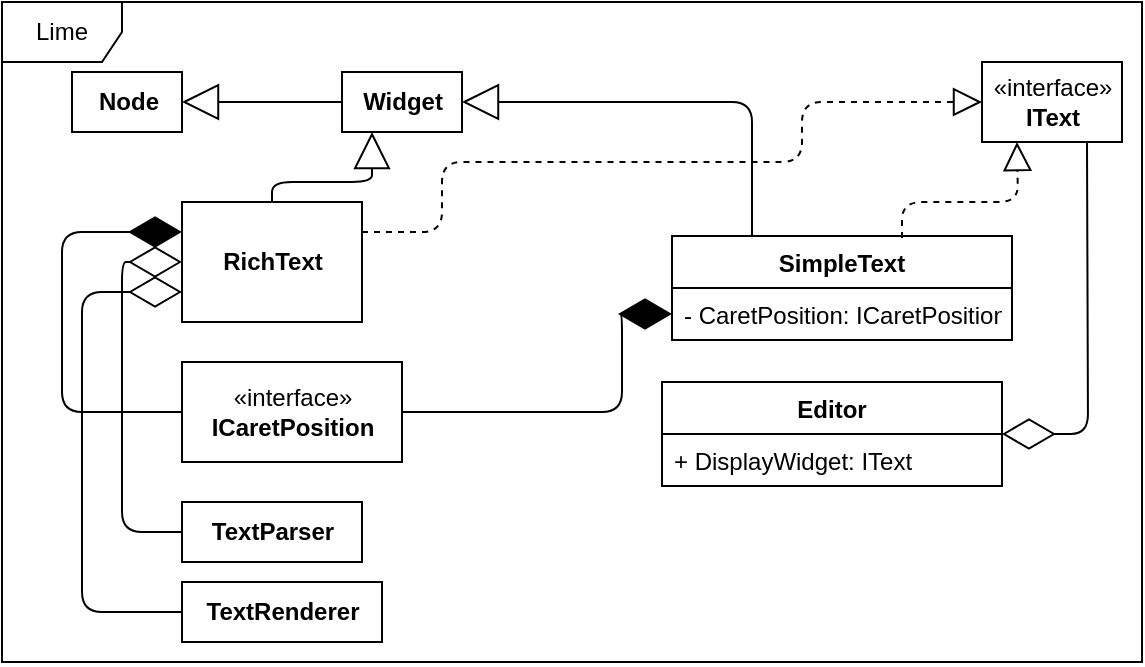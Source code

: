 <mxfile version="10.8.0" type="device"><diagram id="3Jsgp2l0unHN53QGRdb_" name="Page-1"><mxGraphModel dx="1010" dy="543" grid="1" gridSize="10" guides="1" tooltips="1" connect="1" arrows="1" fold="1" page="1" pageScale="1" pageWidth="827" pageHeight="1169" math="0" shadow="0"><root><mxCell id="0"/><mxCell id="1" parent="0"/><mxCell id="xiVNPb49Nd61gnLUIqWw-1" value="Lime" style="shape=umlFrame;whiteSpace=wrap;html=1;" parent="1" vertex="1"><mxGeometry x="20" y="50" width="570" height="330" as="geometry"/></mxCell><mxCell id="xiVNPb49Nd61gnLUIqWw-2" value="«interface»&lt;br&gt;&lt;b&gt;IText&lt;/b&gt;" style="html=1;" parent="1" vertex="1"><mxGeometry x="510" y="80" width="70" height="40" as="geometry"/></mxCell><mxCell id="xiVNPb49Nd61gnLUIqWw-22" value="&lt;div&gt;&lt;br&gt;&lt;/div&gt;&lt;div&gt;&lt;br&gt;&lt;/div&gt;" style="endArrow=block;endSize=16;endFill=0;html=1;exitX=0.5;exitY=0;exitDx=0;exitDy=0;entryX=0.25;entryY=1;entryDx=0;entryDy=0;" parent="1" source="DbvDyTY_jg1mN5OvF3oD-14" target="DbvDyTY_jg1mN5OvF3oD-2" edge="1"><mxGeometry width="160" relative="1" as="geometry"><mxPoint x="210" y="167" as="sourcePoint"/><mxPoint x="210" y="117" as="targetPoint"/><Array as="points"><mxPoint x="155" y="140"/><mxPoint x="205" y="140"/></Array></mxGeometry></mxCell><mxCell id="xiVNPb49Nd61gnLUIqWw-24" value="&lt;div&gt;&lt;br&gt;&lt;/div&gt;&lt;div&gt;&lt;br&gt;&lt;/div&gt;" style="endArrow=block;endSize=16;endFill=0;html=1;entryX=1;entryY=0.5;entryDx=0;entryDy=0;exitX=0;exitY=0.5;exitDx=0;exitDy=0;" parent="1" edge="1"><mxGeometry width="160" relative="1" as="geometry"><mxPoint x="190" y="100" as="sourcePoint"/><mxPoint x="110" y="100" as="targetPoint"/></mxGeometry></mxCell><mxCell id="xiVNPb49Nd61gnLUIqWw-25" value="&lt;div&gt;&lt;br&gt;&lt;/div&gt;&lt;div&gt;&lt;br&gt;&lt;/div&gt;" style="endArrow=block;endSize=16;endFill=0;html=1;entryX=1;entryY=0.5;entryDx=0;entryDy=0;exitX=0.25;exitY=0;exitDx=0;exitDy=0;" parent="1" target="DbvDyTY_jg1mN5OvF3oD-2" edge="1"><mxGeometry width="160" relative="1" as="geometry"><mxPoint x="395" y="167" as="sourcePoint"/><mxPoint x="270" y="100" as="targetPoint"/><Array as="points"><mxPoint x="395" y="100"/></Array></mxGeometry></mxCell><mxCell id="xiVNPb49Nd61gnLUIqWw-26" value="" style="endArrow=block;dashed=1;endFill=0;endSize=12;html=1;entryX=0;entryY=0.5;entryDx=0;entryDy=0;exitX=1;exitY=0.25;exitDx=0;exitDy=0;" parent="1" source="DbvDyTY_jg1mN5OvF3oD-14" target="xiVNPb49Nd61gnLUIqWw-2" edge="1"><mxGeometry width="160" relative="1" as="geometry"><mxPoint x="250" y="130" as="sourcePoint"/><mxPoint x="180" y="740" as="targetPoint"/><Array as="points"><mxPoint x="240" y="165"/><mxPoint x="240" y="130"/><mxPoint x="420" y="130"/><mxPoint x="420" y="100"/></Array></mxGeometry></mxCell><mxCell id="xiVNPb49Nd61gnLUIqWw-27" value="" style="endArrow=block;dashed=1;endFill=0;endSize=12;html=1;entryX=0.25;entryY=1;entryDx=0;entryDy=0;" parent="1" target="xiVNPb49Nd61gnLUIqWw-2" edge="1"><mxGeometry width="160" relative="1" as="geometry"><mxPoint x="470" y="168" as="sourcePoint"/><mxPoint x="180" y="740" as="targetPoint"/><Array as="points"><mxPoint x="470" y="150"/><mxPoint x="528" y="150"/></Array></mxGeometry></mxCell><mxCell id="xiVNPb49Nd61gnLUIqWw-28" value="«interface»&lt;br&gt;&lt;div&gt;&lt;b&gt;ICaretPosition&lt;/b&gt;&lt;/div&gt;" style="html=1;" parent="1" vertex="1"><mxGeometry x="110" y="230" width="110" height="50" as="geometry"/></mxCell><mxCell id="xiVNPb49Nd61gnLUIqWw-30" value="" style="endArrow=diamondThin;endFill=1;endSize=24;html=1;entryX=0;entryY=0.25;entryDx=0;entryDy=0;exitX=0;exitY=0.5;exitDx=0;exitDy=0;" parent="1" source="xiVNPb49Nd61gnLUIqWw-28" target="DbvDyTY_jg1mN5OvF3oD-14" edge="1"><mxGeometry width="160" relative="1" as="geometry"><mxPoint x="20" y="740" as="sourcePoint"/><mxPoint x="109" y="210" as="targetPoint"/><Array as="points"><mxPoint x="50" y="255"/><mxPoint x="50" y="165"/></Array></mxGeometry></mxCell><mxCell id="xiVNPb49Nd61gnLUIqWw-31" value="" style="endArrow=diamondThin;endFill=1;endSize=24;html=1;entryX=0;entryY=0.5;entryDx=0;entryDy=0;exitX=1;exitY=0.5;exitDx=0;exitDy=0;" parent="1" source="xiVNPb49Nd61gnLUIqWw-28" target="DbvDyTY_jg1mN5OvF3oD-6" edge="1"><mxGeometry width="160" relative="1" as="geometry"><mxPoint x="20" y="740" as="sourcePoint"/><mxPoint x="350" y="206" as="targetPoint"/><Array as="points"><mxPoint x="330" y="255"/><mxPoint x="330" y="206"/></Array></mxGeometry></mxCell><mxCell id="xiVNPb49Nd61gnLUIqWw-37" value="" style="endArrow=diamondThin;endFill=0;endSize=24;html=1;exitX=0;exitY=0.5;exitDx=0;exitDy=0;entryX=0;entryY=0.5;entryDx=0;entryDy=0;" parent="1" source="DbvDyTY_jg1mN5OvF3oD-12" edge="1" target="DbvDyTY_jg1mN5OvF3oD-14"><mxGeometry width="160" relative="1" as="geometry"><mxPoint x="110" y="360" as="sourcePoint"/><mxPoint x="109" y="234" as="targetPoint"/><Array as="points"><mxPoint x="80" y="315"/><mxPoint x="80" y="180"/></Array></mxGeometry></mxCell><mxCell id="xiVNPb49Nd61gnLUIqWw-42" value="" style="endArrow=diamondThin;endFill=0;endSize=24;html=1;entryX=0;entryY=0.75;entryDx=0;entryDy=0;exitX=0;exitY=0.5;exitDx=0;exitDy=0;" parent="1" source="DbvDyTY_jg1mN5OvF3oD-13" target="DbvDyTY_jg1mN5OvF3oD-14" edge="1"><mxGeometry width="160" relative="1" as="geometry"><mxPoint x="110" y="413" as="sourcePoint"/><mxPoint x="110" y="252" as="targetPoint"/><Array as="points"><mxPoint x="60" y="355"/><mxPoint x="60" y="195"/></Array></mxGeometry></mxCell><mxCell id="xiVNPb49Nd61gnLUIqWw-49" value="" style="endArrow=diamondThin;endFill=0;endSize=24;html=1;exitX=0.75;exitY=1;exitDx=0;exitDy=0;entryX=1;entryY=0.5;entryDx=0;entryDy=0;" parent="1" source="xiVNPb49Nd61gnLUIqWw-2" target="DbvDyTY_jg1mN5OvF3oD-10" edge="1"><mxGeometry width="160" relative="1" as="geometry"><mxPoint x="20" y="460" as="sourcePoint"/><mxPoint x="520" y="344" as="targetPoint"/><Array as="points"><mxPoint x="563" y="266"/></Array></mxGeometry></mxCell><mxCell id="DbvDyTY_jg1mN5OvF3oD-1" value="&lt;b&gt;Node&lt;/b&gt;" style="html=1;" vertex="1" parent="1"><mxGeometry x="55" y="85" width="55" height="30" as="geometry"/></mxCell><mxCell id="DbvDyTY_jg1mN5OvF3oD-2" value="&lt;b&gt;Widget&lt;/b&gt;" style="html=1;" vertex="1" parent="1"><mxGeometry x="190" y="85" width="60" height="30" as="geometry"/></mxCell><mxCell id="DbvDyTY_jg1mN5OvF3oD-5" value="SimpleText" style="swimlane;fontStyle=1;childLayout=stackLayout;horizontal=1;startSize=26;fillColor=none;horizontalStack=0;resizeParent=1;resizeParentMax=0;resizeLast=0;collapsible=1;marginBottom=0;" vertex="1" parent="1"><mxGeometry x="355" y="167" width="170" height="52" as="geometry"/></mxCell><mxCell id="DbvDyTY_jg1mN5OvF3oD-6" value="- CaretPosition: ICaretPosition" style="text;strokeColor=none;fillColor=none;align=left;verticalAlign=top;spacingLeft=4;spacingRight=4;overflow=hidden;rotatable=0;points=[[0,0.5],[1,0.5]];portConstraint=eastwest;" vertex="1" parent="DbvDyTY_jg1mN5OvF3oD-5"><mxGeometry y="26" width="170" height="26" as="geometry"/></mxCell><mxCell id="DbvDyTY_jg1mN5OvF3oD-10" value="Editor" style="swimlane;fontStyle=1;childLayout=stackLayout;horizontal=1;startSize=26;fillColor=none;horizontalStack=0;resizeParent=1;resizeParentMax=0;resizeLast=0;collapsible=1;marginBottom=0;" vertex="1" parent="1"><mxGeometry x="350" y="240" width="170" height="52" as="geometry"/></mxCell><mxCell id="DbvDyTY_jg1mN5OvF3oD-11" value="+ DisplayWidget: IText" style="text;strokeColor=none;fillColor=none;align=left;verticalAlign=top;spacingLeft=4;spacingRight=4;overflow=hidden;rotatable=0;points=[[0,0.5],[1,0.5]];portConstraint=eastwest;" vertex="1" parent="DbvDyTY_jg1mN5OvF3oD-10"><mxGeometry y="26" width="170" height="26" as="geometry"/></mxCell><mxCell id="DbvDyTY_jg1mN5OvF3oD-12" value="&lt;b&gt;TextParser&lt;/b&gt;" style="html=1;" vertex="1" parent="1"><mxGeometry x="110" y="300" width="90" height="30" as="geometry"/></mxCell><mxCell id="DbvDyTY_jg1mN5OvF3oD-13" value="&lt;b&gt;TextRenderer&lt;/b&gt;" style="html=1;" vertex="1" parent="1"><mxGeometry x="110" y="340" width="100" height="30" as="geometry"/></mxCell><mxCell id="DbvDyTY_jg1mN5OvF3oD-14" value="&lt;b&gt;RichText&lt;/b&gt;" style="html=1;" vertex="1" parent="1"><mxGeometry x="110" y="150" width="90" height="60" as="geometry"/></mxCell></root></mxGraphModel></diagram></mxfile>